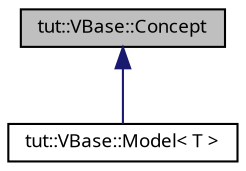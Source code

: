 digraph "tut::VBase::Concept"
{
 // INTERACTIVE_SVG=YES
  bgcolor="transparent";
  edge [fontname="sans-serif",fontsize="9",labelfontname="sans-serif",labelfontsize="9"];
  node [fontname="sans-serif",fontsize="9",shape=record];
  Node1 [label="tut::VBase::Concept",height=0.2,width=0.4,color="black", fillcolor="grey75", style="filled", fontcolor="black"];
  Node1 -> Node2 [dir="back",color="midnightblue",fontsize="9",style="solid",fontname="sans-serif"];
  Node2 [label="tut::VBase::Model\< T \>",height=0.2,width=0.4,color="black",URL="$structtut_1_1_v_base_1_1_model.html"];
}

